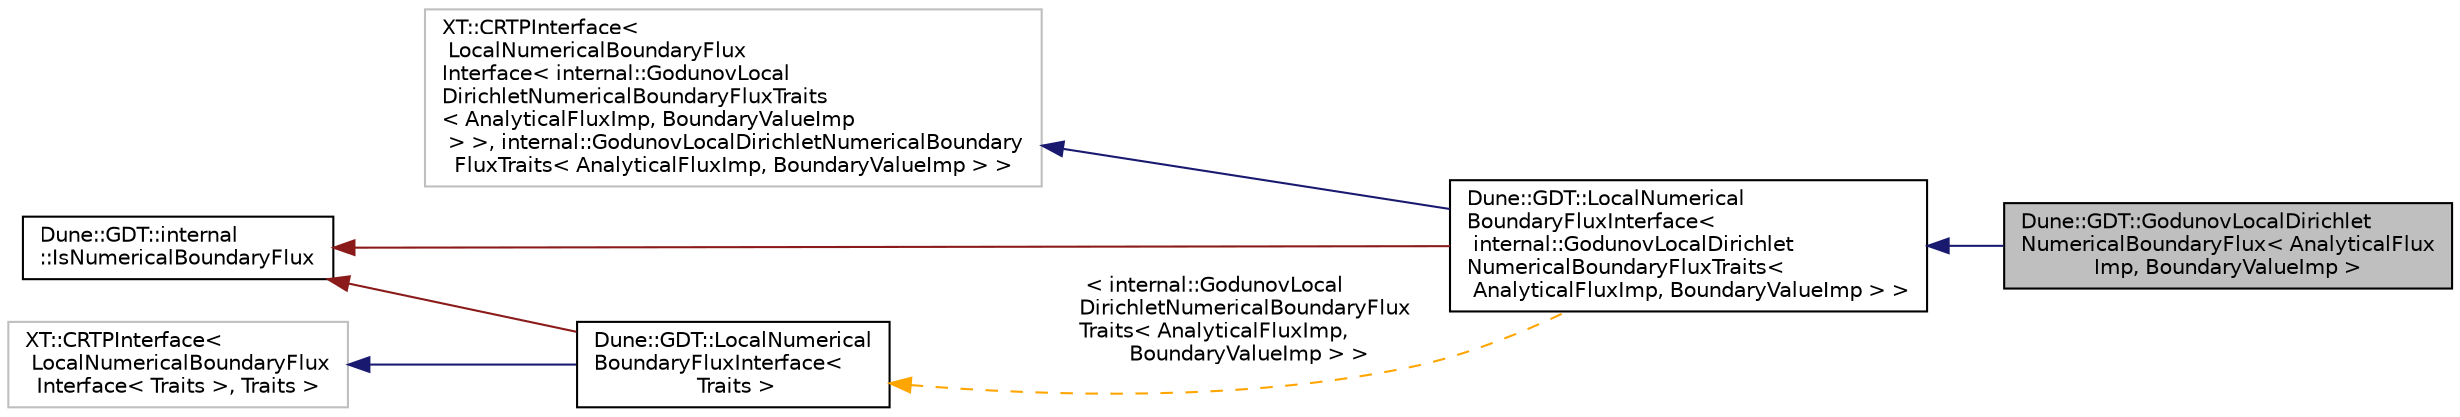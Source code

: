 digraph "Dune::GDT::GodunovLocalDirichletNumericalBoundaryFlux&lt; AnalyticalFluxImp, BoundaryValueImp &gt;"
{
  edge [fontname="Helvetica",fontsize="10",labelfontname="Helvetica",labelfontsize="10"];
  node [fontname="Helvetica",fontsize="10",shape=record];
  rankdir="LR";
  Node1 [label="Dune::GDT::GodunovLocalDirichlet\lNumericalBoundaryFlux\< AnalyticalFlux\lImp, BoundaryValueImp \>",height=0.2,width=0.4,color="black", fillcolor="grey75", style="filled", fontcolor="black"];
  Node2 -> Node1 [dir="back",color="midnightblue",fontsize="10",style="solid",fontname="Helvetica"];
  Node2 [label="Dune::GDT::LocalNumerical\lBoundaryFluxInterface\<\l internal::GodunovLocalDirichlet\lNumericalBoundaryFluxTraits\<\l AnalyticalFluxImp, BoundaryValueImp \> \>",height=0.2,width=0.4,color="black", fillcolor="white", style="filled",URL="$a00357.html"];
  Node3 -> Node2 [dir="back",color="midnightblue",fontsize="10",style="solid",fontname="Helvetica"];
  Node3 [label="XT::CRTPInterface\<\l LocalNumericalBoundaryFlux\lInterface\< internal::GodunovLocal\lDirichletNumericalBoundaryFluxTraits\l\< AnalyticalFluxImp, BoundaryValueImp\l \> \>, internal::GodunovLocalDirichletNumericalBoundary\lFluxTraits\< AnalyticalFluxImp, BoundaryValueImp \> \>",height=0.2,width=0.4,color="grey75", fillcolor="white", style="filled"];
  Node4 -> Node2 [dir="back",color="firebrick4",fontsize="10",style="solid",fontname="Helvetica"];
  Node4 [label="Dune::GDT::internal\l::IsNumericalBoundaryFlux",height=0.2,width=0.4,color="black", fillcolor="white", style="filled",URL="$a00235.html"];
  Node5 -> Node2 [dir="back",color="orange",fontsize="10",style="dashed",label=" \< internal::GodunovLocal\lDirichletNumericalBoundaryFlux\lTraits\< AnalyticalFluxImp,\l BoundaryValueImp \> \>" ,fontname="Helvetica"];
  Node5 [label="Dune::GDT::LocalNumerical\lBoundaryFluxInterface\<\l Traits \>",height=0.2,width=0.4,color="black", fillcolor="white", style="filled",URL="$a00357.html"];
  Node6 -> Node5 [dir="back",color="midnightblue",fontsize="10",style="solid",fontname="Helvetica"];
  Node6 [label="XT::CRTPInterface\<\l LocalNumericalBoundaryFlux\lInterface\< Traits \>, Traits \>",height=0.2,width=0.4,color="grey75", fillcolor="white", style="filled"];
  Node4 -> Node5 [dir="back",color="firebrick4",fontsize="10",style="solid",fontname="Helvetica"];
}
